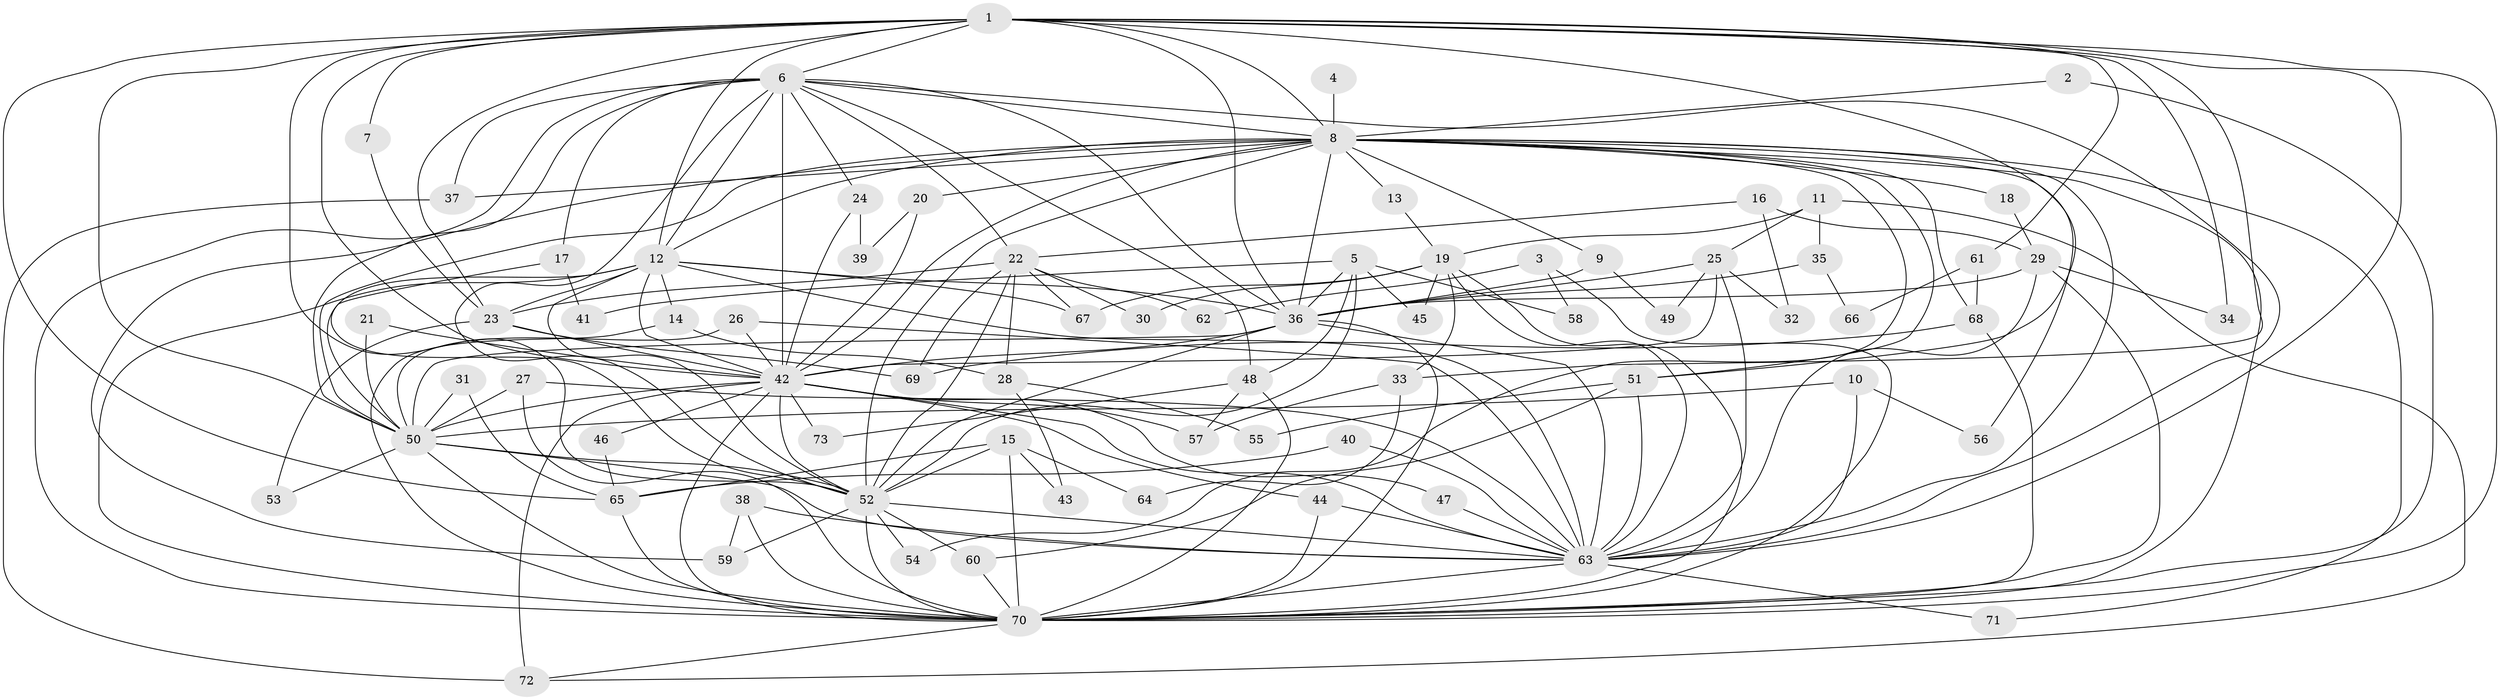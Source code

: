 // original degree distribution, {16: 0.02912621359223301, 23: 0.019417475728155338, 29: 0.009708737864077669, 18: 0.009708737864077669, 25: 0.009708737864077669, 15: 0.009708737864077669, 17: 0.009708737864077669, 2: 0.5436893203883495, 7: 0.009708737864077669, 4: 0.04854368932038835, 6: 0.038834951456310676, 9: 0.019417475728155338, 3: 0.20388349514563106, 5: 0.038834951456310676}
// Generated by graph-tools (version 1.1) at 2025/36/03/04/25 23:36:23]
// undirected, 73 vertices, 186 edges
graph export_dot {
  node [color=gray90,style=filled];
  1;
  2;
  3;
  4;
  5;
  6;
  7;
  8;
  9;
  10;
  11;
  12;
  13;
  14;
  15;
  16;
  17;
  18;
  19;
  20;
  21;
  22;
  23;
  24;
  25;
  26;
  27;
  28;
  29;
  30;
  31;
  32;
  33;
  34;
  35;
  36;
  37;
  38;
  39;
  40;
  41;
  42;
  43;
  44;
  45;
  46;
  47;
  48;
  49;
  50;
  51;
  52;
  53;
  54;
  55;
  56;
  57;
  58;
  59;
  60;
  61;
  62;
  63;
  64;
  65;
  66;
  67;
  68;
  69;
  70;
  71;
  72;
  73;
  1 -- 6 [weight=1.0];
  1 -- 7 [weight=1.0];
  1 -- 8 [weight=1.0];
  1 -- 12 [weight=1.0];
  1 -- 23 [weight=1.0];
  1 -- 33 [weight=1.0];
  1 -- 34 [weight=1.0];
  1 -- 36 [weight=1.0];
  1 -- 42 [weight=1.0];
  1 -- 50 [weight=1.0];
  1 -- 51 [weight=1.0];
  1 -- 52 [weight=1.0];
  1 -- 61 [weight=1.0];
  1 -- 63 [weight=1.0];
  1 -- 65 [weight=1.0];
  1 -- 70 [weight=1.0];
  2 -- 8 [weight=1.0];
  2 -- 70 [weight=1.0];
  3 -- 58 [weight=1.0];
  3 -- 62 [weight=1.0];
  3 -- 70 [weight=1.0];
  4 -- 8 [weight=1.0];
  5 -- 36 [weight=1.0];
  5 -- 41 [weight=1.0];
  5 -- 45 [weight=1.0];
  5 -- 48 [weight=1.0];
  5 -- 52 [weight=1.0];
  5 -- 58 [weight=1.0];
  6 -- 8 [weight=1.0];
  6 -- 12 [weight=2.0];
  6 -- 17 [weight=1.0];
  6 -- 22 [weight=1.0];
  6 -- 24 [weight=1.0];
  6 -- 36 [weight=1.0];
  6 -- 37 [weight=1.0];
  6 -- 42 [weight=2.0];
  6 -- 48 [weight=1.0];
  6 -- 50 [weight=1.0];
  6 -- 52 [weight=1.0];
  6 -- 63 [weight=2.0];
  6 -- 70 [weight=1.0];
  7 -- 23 [weight=1.0];
  8 -- 9 [weight=1.0];
  8 -- 12 [weight=2.0];
  8 -- 13 [weight=1.0];
  8 -- 18 [weight=1.0];
  8 -- 20 [weight=1.0];
  8 -- 36 [weight=1.0];
  8 -- 37 [weight=1.0];
  8 -- 42 [weight=1.0];
  8 -- 50 [weight=1.0];
  8 -- 51 [weight=1.0];
  8 -- 52 [weight=1.0];
  8 -- 54 [weight=1.0];
  8 -- 56 [weight=1.0];
  8 -- 59 [weight=1.0];
  8 -- 63 [weight=1.0];
  8 -- 68 [weight=1.0];
  8 -- 70 [weight=1.0];
  8 -- 71 [weight=1.0];
  9 -- 36 [weight=1.0];
  9 -- 49 [weight=1.0];
  10 -- 50 [weight=1.0];
  10 -- 56 [weight=1.0];
  10 -- 63 [weight=1.0];
  11 -- 19 [weight=1.0];
  11 -- 25 [weight=1.0];
  11 -- 35 [weight=1.0];
  11 -- 72 [weight=1.0];
  12 -- 14 [weight=1.0];
  12 -- 23 [weight=1.0];
  12 -- 36 [weight=1.0];
  12 -- 42 [weight=1.0];
  12 -- 50 [weight=1.0];
  12 -- 52 [weight=2.0];
  12 -- 63 [weight=1.0];
  12 -- 67 [weight=1.0];
  12 -- 70 [weight=2.0];
  13 -- 19 [weight=1.0];
  14 -- 28 [weight=1.0];
  14 -- 70 [weight=1.0];
  15 -- 43 [weight=1.0];
  15 -- 52 [weight=1.0];
  15 -- 64 [weight=1.0];
  15 -- 65 [weight=1.0];
  15 -- 70 [weight=1.0];
  16 -- 22 [weight=1.0];
  16 -- 29 [weight=1.0];
  16 -- 32 [weight=1.0];
  17 -- 41 [weight=1.0];
  17 -- 52 [weight=1.0];
  18 -- 29 [weight=1.0];
  19 -- 30 [weight=1.0];
  19 -- 33 [weight=1.0];
  19 -- 45 [weight=1.0];
  19 -- 63 [weight=1.0];
  19 -- 67 [weight=1.0];
  19 -- 70 [weight=1.0];
  20 -- 39 [weight=1.0];
  20 -- 42 [weight=1.0];
  21 -- 42 [weight=2.0];
  21 -- 50 [weight=1.0];
  22 -- 23 [weight=1.0];
  22 -- 28 [weight=1.0];
  22 -- 30 [weight=1.0];
  22 -- 52 [weight=1.0];
  22 -- 62 [weight=1.0];
  22 -- 67 [weight=1.0];
  22 -- 69 [weight=1.0];
  23 -- 42 [weight=1.0];
  23 -- 53 [weight=1.0];
  23 -- 69 [weight=1.0];
  24 -- 39 [weight=1.0];
  24 -- 42 [weight=1.0];
  25 -- 32 [weight=1.0];
  25 -- 36 [weight=1.0];
  25 -- 42 [weight=1.0];
  25 -- 49 [weight=1.0];
  25 -- 63 [weight=1.0];
  26 -- 42 [weight=1.0];
  26 -- 50 [weight=1.0];
  26 -- 63 [weight=1.0];
  27 -- 50 [weight=1.0];
  27 -- 63 [weight=1.0];
  27 -- 70 [weight=1.0];
  28 -- 43 [weight=1.0];
  28 -- 55 [weight=1.0];
  29 -- 34 [weight=1.0];
  29 -- 36 [weight=1.0];
  29 -- 63 [weight=1.0];
  29 -- 70 [weight=1.0];
  31 -- 50 [weight=1.0];
  31 -- 65 [weight=1.0];
  33 -- 57 [weight=1.0];
  33 -- 64 [weight=1.0];
  35 -- 36 [weight=1.0];
  35 -- 66 [weight=1.0];
  36 -- 42 [weight=1.0];
  36 -- 50 [weight=1.0];
  36 -- 52 [weight=1.0];
  36 -- 63 [weight=1.0];
  36 -- 70 [weight=2.0];
  37 -- 72 [weight=1.0];
  38 -- 59 [weight=1.0];
  38 -- 63 [weight=1.0];
  38 -- 70 [weight=1.0];
  40 -- 63 [weight=1.0];
  40 -- 65 [weight=1.0];
  42 -- 44 [weight=1.0];
  42 -- 46 [weight=1.0];
  42 -- 47 [weight=1.0];
  42 -- 50 [weight=1.0];
  42 -- 52 [weight=1.0];
  42 -- 57 [weight=1.0];
  42 -- 63 [weight=1.0];
  42 -- 70 [weight=1.0];
  42 -- 72 [weight=1.0];
  42 -- 73 [weight=1.0];
  44 -- 63 [weight=1.0];
  44 -- 70 [weight=1.0];
  46 -- 65 [weight=1.0];
  47 -- 63 [weight=1.0];
  48 -- 57 [weight=1.0];
  48 -- 70 [weight=1.0];
  48 -- 73 [weight=1.0];
  50 -- 52 [weight=1.0];
  50 -- 53 [weight=1.0];
  50 -- 63 [weight=2.0];
  50 -- 70 [weight=1.0];
  51 -- 55 [weight=1.0];
  51 -- 60 [weight=1.0];
  51 -- 63 [weight=1.0];
  52 -- 54 [weight=1.0];
  52 -- 59 [weight=1.0];
  52 -- 60 [weight=1.0];
  52 -- 63 [weight=1.0];
  52 -- 70 [weight=2.0];
  60 -- 70 [weight=1.0];
  61 -- 66 [weight=1.0];
  61 -- 68 [weight=1.0];
  63 -- 70 [weight=1.0];
  63 -- 71 [weight=1.0];
  65 -- 70 [weight=1.0];
  68 -- 69 [weight=1.0];
  68 -- 70 [weight=2.0];
  70 -- 72 [weight=1.0];
}
